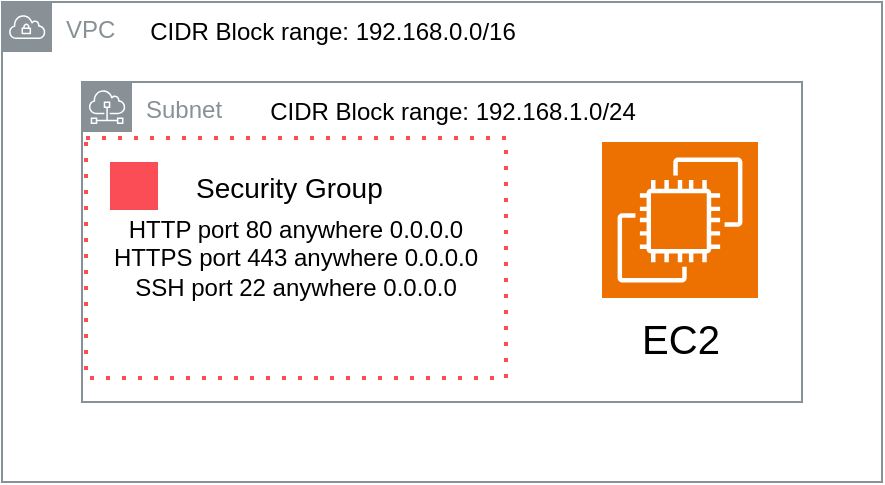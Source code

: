 <mxfile version="27.0.9">
  <diagram id="D-fAF4G_w43zIAEk46Fp" name="Page-1">
    <mxGraphModel dx="1028" dy="548" grid="1" gridSize="10" guides="1" tooltips="1" connect="1" arrows="1" fold="1" page="1" pageScale="1" pageWidth="827" pageHeight="1169" math="0" shadow="0">
      <root>
        <mxCell id="0" />
        <mxCell id="1" parent="0" />
        <mxCell id="qwX4EpRMQdbo-0Ij-SmE-1" value="VPC" style="sketch=0;outlineConnect=0;gradientColor=none;html=1;whiteSpace=wrap;fontSize=12;fontStyle=0;shape=mxgraph.aws4.group;grIcon=mxgraph.aws4.group_vpc;strokeColor=#879196;fillColor=none;verticalAlign=top;align=left;spacingLeft=30;fontColor=#879196;dashed=0;" vertex="1" parent="1">
          <mxGeometry x="200" y="160" width="440" height="240" as="geometry" />
        </mxCell>
        <mxCell id="qwX4EpRMQdbo-0Ij-SmE-2" value="Subnet" style="sketch=0;outlineConnect=0;gradientColor=none;html=1;whiteSpace=wrap;fontSize=12;fontStyle=0;shape=mxgraph.aws4.group;grIcon=mxgraph.aws4.group_subnet;strokeColor=#879196;fillColor=none;verticalAlign=top;align=left;spacingLeft=30;fontColor=#879196;dashed=0;" vertex="1" parent="1">
          <mxGeometry x="240" y="200" width="360" height="160" as="geometry" />
        </mxCell>
        <mxCell id="qwX4EpRMQdbo-0Ij-SmE-3" value="CIDR Block range: 192.168.0.0/16" style="text;html=1;align=center;verticalAlign=middle;resizable=0;points=[];autosize=1;strokeColor=none;fillColor=none;" vertex="1" parent="1">
          <mxGeometry x="260" y="160" width="210" height="30" as="geometry" />
        </mxCell>
        <mxCell id="qwX4EpRMQdbo-0Ij-SmE-4" value="CIDR Block range: 192.168.1.0/24" style="text;html=1;align=center;verticalAlign=middle;resizable=0;points=[];autosize=1;strokeColor=none;fillColor=none;" vertex="1" parent="1">
          <mxGeometry x="320" y="200" width="210" height="30" as="geometry" />
        </mxCell>
        <mxCell id="qwX4EpRMQdbo-0Ij-SmE-6" value="HTTP port 80 anywhere 0.0.0.0&lt;div&gt;HTTPS port 443 anywhere 0.0.0.0&lt;/div&gt;&lt;div&gt;SSH port 22 anywhere 0.0.0.0&lt;/div&gt;" style="container=1;collapsible=0;expand=0;recursiveResize=0;html=1;whiteSpace=wrap;strokeColor=#FA4D56;fillColor=none;dashed=1;dashPattern=1 3;strokeWidth=2" vertex="1" parent="1">
          <mxGeometry x="242" y="228" width="210" height="120" as="geometry" />
        </mxCell>
        <mxCell id="qwX4EpRMQdbo-0Ij-SmE-7" value="Security Group" style="shape=rect;fillColor=none;aspect=fixed;resizable=0;labelPosition=right;verticalLabelPosition=middle;align=left;verticalAlign=middle;strokeColor=none;part=1;spacingLeft=5;fontSize=14;" vertex="1" parent="qwX4EpRMQdbo-0Ij-SmE-6">
          <mxGeometry width="48" height="48" relative="1" as="geometry" />
        </mxCell>
        <mxCell id="qwX4EpRMQdbo-0Ij-SmE-8" value="" style="fillColor=#FA4D56;shape=mxgraph.ibm_cloud.group--security;strokeColor=none;dashed=0;outlineConnect=0;html=1;labelPosition=center;verticalLabelPosition=bottom;verticalAlign=top;part=1;movable=0;resizable=0;rotatable=0;" vertex="1" parent="qwX4EpRMQdbo-0Ij-SmE-7">
          <mxGeometry width="24" height="24" relative="1" as="geometry">
            <mxPoint x="12" y="12" as="offset" />
          </mxGeometry>
        </mxCell>
        <mxCell id="qwX4EpRMQdbo-0Ij-SmE-9" value="" style="sketch=0;points=[[0,0,0],[0.25,0,0],[0.5,0,0],[0.75,0,0],[1,0,0],[0,1,0],[0.25,1,0],[0.5,1,0],[0.75,1,0],[1,1,0],[0,0.25,0],[0,0.5,0],[0,0.75,0],[1,0.25,0],[1,0.5,0],[1,0.75,0]];outlineConnect=0;fontColor=#232F3E;fillColor=#ED7100;strokeColor=#ffffff;dashed=0;verticalLabelPosition=bottom;verticalAlign=top;align=center;html=1;fontSize=12;fontStyle=0;aspect=fixed;shape=mxgraph.aws4.resourceIcon;resIcon=mxgraph.aws4.ec2;" vertex="1" parent="1">
          <mxGeometry x="500" y="230" width="78" height="78" as="geometry" />
        </mxCell>
        <mxCell id="qwX4EpRMQdbo-0Ij-SmE-10" value="&lt;font style=&quot;font-size: 20px;&quot;&gt;EC2&lt;/font&gt;" style="text;html=1;align=center;verticalAlign=middle;resizable=0;points=[];autosize=1;strokeColor=none;fillColor=none;" vertex="1" parent="1">
          <mxGeometry x="509" y="308" width="60" height="40" as="geometry" />
        </mxCell>
      </root>
    </mxGraphModel>
  </diagram>
</mxfile>
